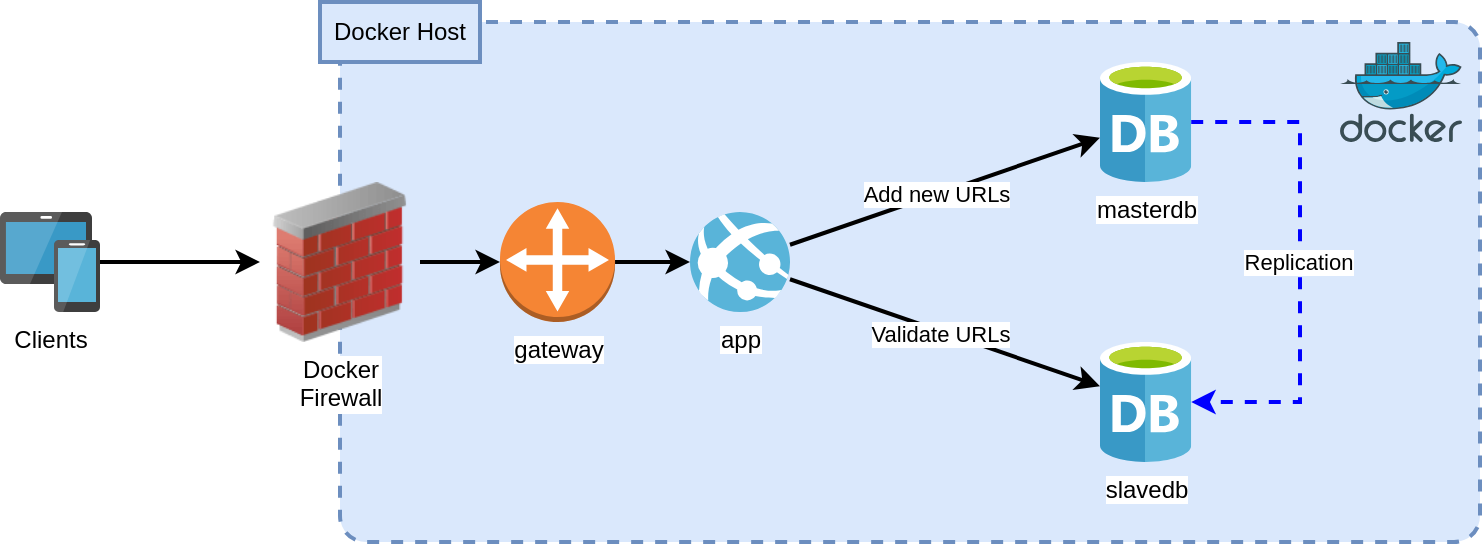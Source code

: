 <mxfile version="17.1.3" type="device"><diagram id="poqCsWfLWgThFpFKXfKC" name="Page-1"><mxGraphModel dx="1372" dy="764" grid="1" gridSize="10" guides="1" tooltips="1" connect="1" arrows="1" fold="1" page="1" pageScale="1" pageWidth="850" pageHeight="1100" math="0" shadow="0"><root><mxCell id="0"/><mxCell id="1" parent="0"/><mxCell id="2UkmA18X6pIleZjTbXlK-2" value="" style="rounded=1;whiteSpace=wrap;html=1;dashed=1;fillColor=#dae8fc;strokeColor=#6c8ebf;strokeWidth=2;arcSize=5;" vertex="1" parent="1"><mxGeometry x="200" y="160" width="570" height="260" as="geometry"/></mxCell><mxCell id="2UkmA18X6pIleZjTbXlK-8" value="Docker Host" style="rounded=0;whiteSpace=wrap;html=1;strokeWidth=2;fillColor=#dae8fc;strokeColor=#6c8ebf;" vertex="1" parent="1"><mxGeometry x="190" y="150" width="80" height="30" as="geometry"/></mxCell><mxCell id="2UkmA18X6pIleZjTbXlK-47" style="edgeStyle=none;rounded=0;orthogonalLoop=1;jettySize=auto;html=1;strokeWidth=2;dashed=1;strokeColor=#0000FF;" edge="1" parent="1" source="2UkmA18X6pIleZjTbXlK-27" target="2UkmA18X6pIleZjTbXlK-36"><mxGeometry relative="1" as="geometry"><Array as="points"><mxPoint x="680" y="210"/><mxPoint x="680" y="350"/></Array></mxGeometry></mxCell><mxCell id="2UkmA18X6pIleZjTbXlK-48" value="Replication" style="edgeLabel;html=1;align=center;verticalAlign=middle;resizable=0;points=[];" vertex="1" connectable="0" parent="2UkmA18X6pIleZjTbXlK-47"><mxGeometry x="-0.153" y="-1" relative="1" as="geometry"><mxPoint y="19" as="offset"/></mxGeometry></mxCell><mxCell id="2UkmA18X6pIleZjTbXlK-27" value="masterdb" style="sketch=0;aspect=fixed;html=1;points=[];align=center;image;fontSize=12;image=img/lib/mscae/Database_General.svg;strokeColor=default;strokeWidth=2;fillColor=none;" vertex="1" parent="1"><mxGeometry x="580" y="180" width="45.6" height="60" as="geometry"/></mxCell><mxCell id="2UkmA18X6pIleZjTbXlK-38" style="rounded=0;orthogonalLoop=1;jettySize=auto;html=1;strokeWidth=2;" edge="1" parent="1" source="2UkmA18X6pIleZjTbXlK-28" target="2UkmA18X6pIleZjTbXlK-32"><mxGeometry relative="1" as="geometry"/></mxCell><mxCell id="2UkmA18X6pIleZjTbXlK-28" value="Clients" style="sketch=0;aspect=fixed;html=1;points=[];align=center;image;fontSize=12;image=img/lib/mscae/Devices_Groups.svg;strokeColor=default;strokeWidth=2;fillColor=none;" vertex="1" parent="1"><mxGeometry x="30" y="255" width="50" height="50" as="geometry"/></mxCell><mxCell id="2UkmA18X6pIleZjTbXlK-30" value="" style="sketch=0;aspect=fixed;html=1;points=[];align=center;image;fontSize=12;image=img/lib/mscae/Docker.svg;strokeColor=default;strokeWidth=2;fillColor=none;" vertex="1" parent="1"><mxGeometry x="700" y="170" width="60.98" height="50" as="geometry"/></mxCell><mxCell id="2UkmA18X6pIleZjTbXlK-40" style="edgeStyle=none;rounded=0;orthogonalLoop=1;jettySize=auto;html=1;strokeWidth=2;" edge="1" parent="1" source="2UkmA18X6pIleZjTbXlK-32" target="2UkmA18X6pIleZjTbXlK-39"><mxGeometry relative="1" as="geometry"/></mxCell><mxCell id="2UkmA18X6pIleZjTbXlK-32" value="Docker&lt;br&gt;Firewall" style="image;html=1;image=img/lib/clip_art/networking/Firewall_02_128x128.png;strokeColor=default;strokeWidth=2;fillColor=none;" vertex="1" parent="1"><mxGeometry x="160" y="240" width="80" height="80" as="geometry"/></mxCell><mxCell id="2UkmA18X6pIleZjTbXlK-36" value="slavedb" style="sketch=0;aspect=fixed;html=1;points=[];align=center;image;fontSize=12;image=img/lib/mscae/Database_General.svg;strokeColor=default;strokeWidth=2;fillColor=none;" vertex="1" parent="1"><mxGeometry x="580" y="320" width="45.6" height="60" as="geometry"/></mxCell><mxCell id="2UkmA18X6pIleZjTbXlK-42" style="edgeStyle=none;rounded=0;orthogonalLoop=1;jettySize=auto;html=1;strokeWidth=2;" edge="1" parent="1" source="2UkmA18X6pIleZjTbXlK-39" target="2UkmA18X6pIleZjTbXlK-41"><mxGeometry relative="1" as="geometry"/></mxCell><mxCell id="2UkmA18X6pIleZjTbXlK-39" value="&lt;span style=&quot;background-color: rgb(255 , 255 , 255)&quot;&gt;gateway&lt;/span&gt;" style="outlineConnect=0;dashed=0;verticalLabelPosition=bottom;verticalAlign=top;align=center;html=1;shape=mxgraph.aws3.customer_gateway;fillColor=#F58534;gradientColor=none;strokeColor=default;strokeWidth=2;" vertex="1" parent="1"><mxGeometry x="280" y="250" width="57.52" height="60" as="geometry"/></mxCell><mxCell id="2UkmA18X6pIleZjTbXlK-43" style="edgeStyle=none;rounded=0;orthogonalLoop=1;jettySize=auto;html=1;strokeWidth=2;" edge="1" parent="1" source="2UkmA18X6pIleZjTbXlK-41" target="2UkmA18X6pIleZjTbXlK-27"><mxGeometry relative="1" as="geometry"/></mxCell><mxCell id="2UkmA18X6pIleZjTbXlK-45" value="Add new URLs" style="edgeLabel;html=1;align=center;verticalAlign=middle;resizable=0;points=[];" vertex="1" connectable="0" parent="2UkmA18X6pIleZjTbXlK-43"><mxGeometry x="0.154" y="2" relative="1" as="geometry"><mxPoint x="-16" y="7" as="offset"/></mxGeometry></mxCell><mxCell id="2UkmA18X6pIleZjTbXlK-44" style="edgeStyle=none;rounded=0;orthogonalLoop=1;jettySize=auto;html=1;strokeWidth=2;" edge="1" parent="1" source="2UkmA18X6pIleZjTbXlK-41" target="2UkmA18X6pIleZjTbXlK-36"><mxGeometry relative="1" as="geometry"/></mxCell><mxCell id="2UkmA18X6pIleZjTbXlK-46" value="Validate URLs" style="edgeLabel;html=1;align=center;verticalAlign=middle;resizable=0;points=[];" vertex="1" connectable="0" parent="2UkmA18X6pIleZjTbXlK-44"><mxGeometry x="-0.161" relative="1" as="geometry"><mxPoint x="10" y="5" as="offset"/></mxGeometry></mxCell><mxCell id="2UkmA18X6pIleZjTbXlK-41" value="app" style="sketch=0;aspect=fixed;html=1;points=[];align=center;image;fontSize=12;image=img/lib/mscae/App_Services.svg;strokeColor=default;strokeWidth=2;fillColor=none;" vertex="1" parent="1"><mxGeometry x="375" y="255" width="50" height="50" as="geometry"/></mxCell></root></mxGraphModel></diagram></mxfile>
